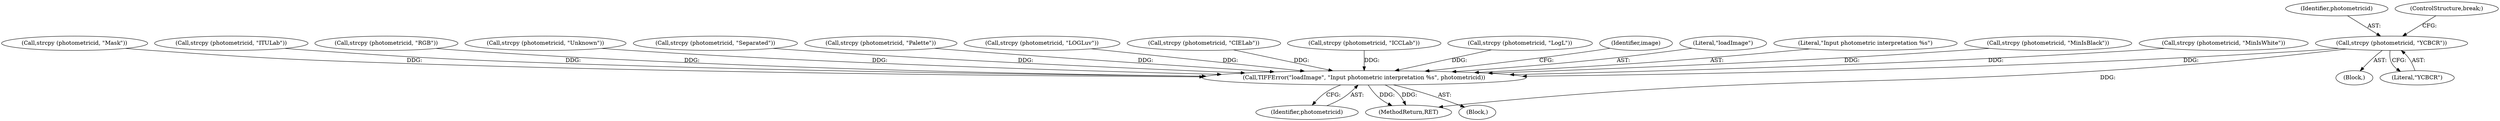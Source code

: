 digraph "0_libtiff_83a4b92815ea04969d494416eaae3d4c6b338e4a#diff-c8b4b355f9b5c06d585b23138e1c185f_5@API" {
"1000509" [label="(Call,strcpy (photometricid, \"YCBCR\"))"];
"1000543" [label="(Call,TIFFError(\"loadImage\", \"Input photometric interpretation %s\", photometricid))"];
"1000546" [label="(Identifier,photometricid)"];
"1000539" [label="(Call,strcpy (photometricid, \"Unknown\"))"];
"1000504" [label="(Call,strcpy (photometricid, \"Separated\"))"];
"1000494" [label="(Call,strcpy (photometricid, \"Palette\"))"];
"1000534" [label="(Call,strcpy (photometricid, \"LOGLuv\"))"];
"1000514" [label="(Call,strcpy (photometricid, \"CIELab\"))"];
"1000519" [label="(Call,strcpy (photometricid, \"ICCLab\"))"];
"1000510" [label="(Identifier,photometricid)"];
"1000529" [label="(Call,strcpy (photometricid, \"LogL\"))"];
"1000549" [label="(Identifier,image)"];
"1001214" [label="(MethodReturn,RET)"];
"1000544" [label="(Literal,\"loadImage\")"];
"1000512" [label="(ControlStructure,break;)"];
"1000477" [label="(Block,)"];
"1000511" [label="(Literal,\"YCBCR\")"];
"1000545" [label="(Literal,\"Input photometric interpretation %s\")"];
"1000484" [label="(Call,strcpy (photometricid, \"MinIsBlack\"))"];
"1000509" [label="(Call,strcpy (photometricid, \"YCBCR\"))"];
"1000479" [label="(Call,strcpy (photometricid, \"MinIsWhite\"))"];
"1000132" [label="(Block,)"];
"1000499" [label="(Call,strcpy (photometricid, \"Mask\"))"];
"1000524" [label="(Call,strcpy (photometricid, \"ITULab\"))"];
"1000543" [label="(Call,TIFFError(\"loadImage\", \"Input photometric interpretation %s\", photometricid))"];
"1000489" [label="(Call,strcpy (photometricid, \"RGB\"))"];
"1000509" -> "1000477"  [label="AST: "];
"1000509" -> "1000511"  [label="CFG: "];
"1000510" -> "1000509"  [label="AST: "];
"1000511" -> "1000509"  [label="AST: "];
"1000512" -> "1000509"  [label="CFG: "];
"1000509" -> "1001214"  [label="DDG: "];
"1000509" -> "1000543"  [label="DDG: "];
"1000543" -> "1000132"  [label="AST: "];
"1000543" -> "1000546"  [label="CFG: "];
"1000544" -> "1000543"  [label="AST: "];
"1000545" -> "1000543"  [label="AST: "];
"1000546" -> "1000543"  [label="AST: "];
"1000549" -> "1000543"  [label="CFG: "];
"1000543" -> "1001214"  [label="DDG: "];
"1000543" -> "1001214"  [label="DDG: "];
"1000539" -> "1000543"  [label="DDG: "];
"1000524" -> "1000543"  [label="DDG: "];
"1000519" -> "1000543"  [label="DDG: "];
"1000514" -> "1000543"  [label="DDG: "];
"1000494" -> "1000543"  [label="DDG: "];
"1000499" -> "1000543"  [label="DDG: "];
"1000504" -> "1000543"  [label="DDG: "];
"1000489" -> "1000543"  [label="DDG: "];
"1000484" -> "1000543"  [label="DDG: "];
"1000529" -> "1000543"  [label="DDG: "];
"1000479" -> "1000543"  [label="DDG: "];
"1000534" -> "1000543"  [label="DDG: "];
}
